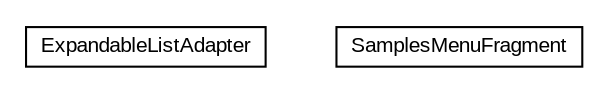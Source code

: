#!/usr/local/bin/dot
#
# Class diagram 
# Generated by UMLGraph version R5_6-24-gf6e263 (http://www.umlgraph.org/)
#

digraph G {
	edge [fontname="arial",fontsize=10,labelfontname="arial",labelfontsize=10];
	node [fontname="arial",fontsize=10,shape=plaintext];
	nodesep=0.25;
	ranksep=0.5;
	// org.osmdroid.samplefragments.ui.ExpandableListAdapter
	c20552 [label=<<table title="org.osmdroid.samplefragments.ui.ExpandableListAdapter" border="0" cellborder="1" cellspacing="0" cellpadding="2" port="p" href="./ExpandableListAdapter.html">
		<tr><td><table border="0" cellspacing="0" cellpadding="1">
<tr><td align="center" balign="center"> ExpandableListAdapter </td></tr>
		</table></td></tr>
		</table>>, URL="./ExpandableListAdapter.html", fontname="arial", fontcolor="black", fontsize=10.0];
	// org.osmdroid.samplefragments.ui.SamplesMenuFragment
	c20553 [label=<<table title="org.osmdroid.samplefragments.ui.SamplesMenuFragment" border="0" cellborder="1" cellspacing="0" cellpadding="2" port="p" href="./SamplesMenuFragment.html">
		<tr><td><table border="0" cellspacing="0" cellpadding="1">
<tr><td align="center" balign="center"> SamplesMenuFragment </td></tr>
		</table></td></tr>
		</table>>, URL="./SamplesMenuFragment.html", fontname="arial", fontcolor="black", fontsize=10.0];
}


